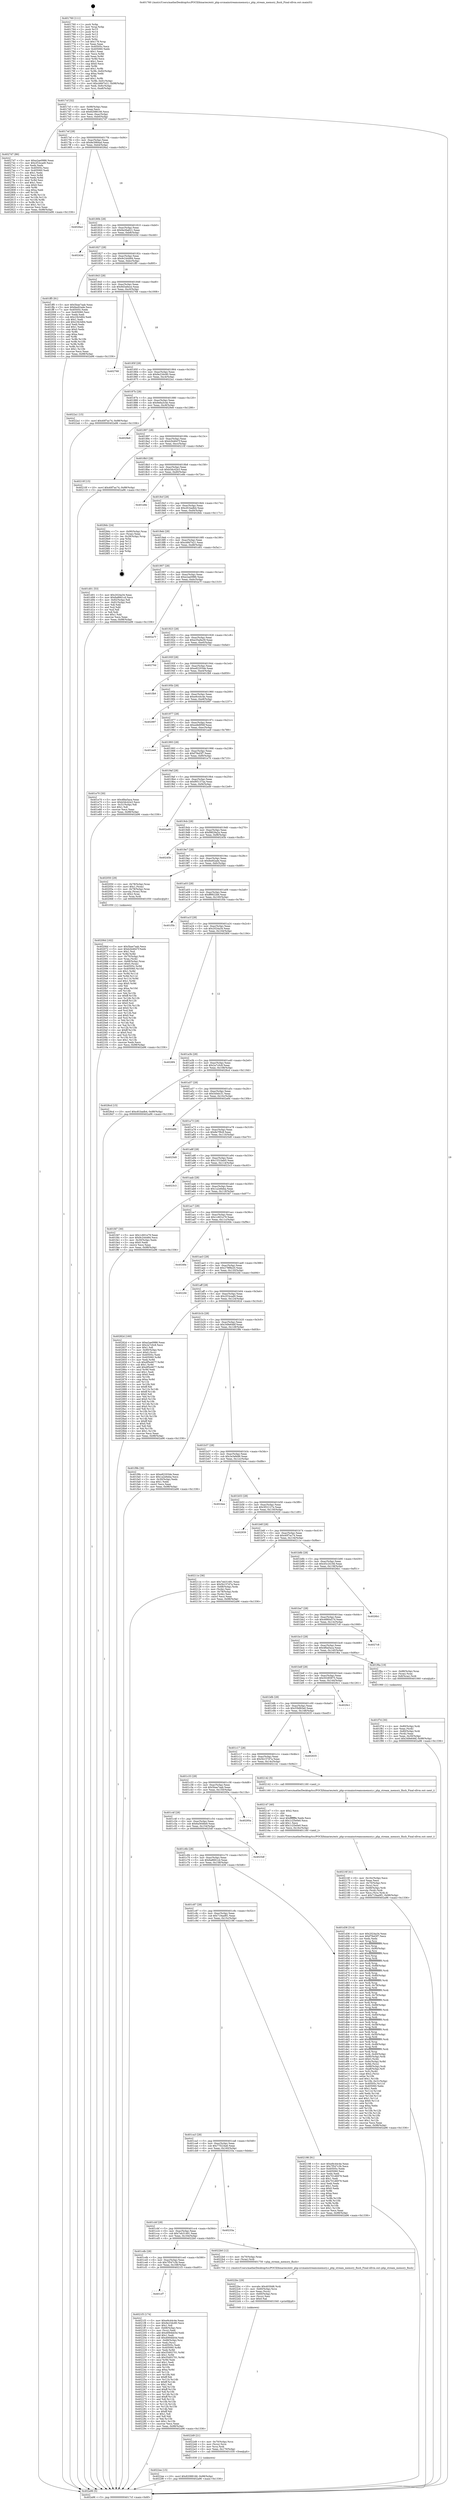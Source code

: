 digraph "0x401760" {
  label = "0x401760 (/mnt/c/Users/mathe/Desktop/tcc/POCII/binaries/extr_php-srcmainstreamsmemory.c_php_stream_memory_flush_Final-ollvm.out::main(0))"
  labelloc = "t"
  node[shape=record]

  Entry [label="",width=0.3,height=0.3,shape=circle,fillcolor=black,style=filled]
  "0x4017cf" [label="{
     0x4017cf [32]\l
     | [instrs]\l
     &nbsp;&nbsp;0x4017cf \<+6\>: mov -0x98(%rbp),%eax\l
     &nbsp;&nbsp;0x4017d5 \<+2\>: mov %eax,%ecx\l
     &nbsp;&nbsp;0x4017d7 \<+6\>: sub $0x82088166,%ecx\l
     &nbsp;&nbsp;0x4017dd \<+6\>: mov %eax,-0xac(%rbp)\l
     &nbsp;&nbsp;0x4017e3 \<+6\>: mov %ecx,-0xb0(%rbp)\l
     &nbsp;&nbsp;0x4017e9 \<+6\>: je 00000000004027d7 \<main+0x1077\>\l
  }"]
  "0x4027d7" [label="{
     0x4027d7 [86]\l
     | [instrs]\l
     &nbsp;&nbsp;0x4027d7 \<+5\>: mov $0xe2ae0986,%eax\l
     &nbsp;&nbsp;0x4027dc \<+5\>: mov $0x2f1bcad0,%ecx\l
     &nbsp;&nbsp;0x4027e1 \<+2\>: xor %edx,%edx\l
     &nbsp;&nbsp;0x4027e3 \<+7\>: mov 0x40505c,%esi\l
     &nbsp;&nbsp;0x4027ea \<+7\>: mov 0x405060,%edi\l
     &nbsp;&nbsp;0x4027f1 \<+3\>: sub $0x1,%edx\l
     &nbsp;&nbsp;0x4027f4 \<+3\>: mov %esi,%r8d\l
     &nbsp;&nbsp;0x4027f7 \<+3\>: add %edx,%r8d\l
     &nbsp;&nbsp;0x4027fa \<+4\>: imul %r8d,%esi\l
     &nbsp;&nbsp;0x4027fe \<+3\>: and $0x1,%esi\l
     &nbsp;&nbsp;0x402801 \<+3\>: cmp $0x0,%esi\l
     &nbsp;&nbsp;0x402804 \<+4\>: sete %r9b\l
     &nbsp;&nbsp;0x402808 \<+3\>: cmp $0xa,%edi\l
     &nbsp;&nbsp;0x40280b \<+4\>: setl %r10b\l
     &nbsp;&nbsp;0x40280f \<+3\>: mov %r9b,%r11b\l
     &nbsp;&nbsp;0x402812 \<+3\>: and %r10b,%r11b\l
     &nbsp;&nbsp;0x402815 \<+3\>: xor %r10b,%r9b\l
     &nbsp;&nbsp;0x402818 \<+3\>: or %r9b,%r11b\l
     &nbsp;&nbsp;0x40281b \<+4\>: test $0x1,%r11b\l
     &nbsp;&nbsp;0x40281f \<+3\>: cmovne %ecx,%eax\l
     &nbsp;&nbsp;0x402822 \<+6\>: mov %eax,-0x98(%rbp)\l
     &nbsp;&nbsp;0x402828 \<+5\>: jmp 0000000000402a96 \<main+0x1336\>\l
  }"]
  "0x4017ef" [label="{
     0x4017ef [28]\l
     | [instrs]\l
     &nbsp;&nbsp;0x4017ef \<+5\>: jmp 00000000004017f4 \<main+0x94\>\l
     &nbsp;&nbsp;0x4017f4 \<+6\>: mov -0xac(%rbp),%eax\l
     &nbsp;&nbsp;0x4017fa \<+5\>: sub $0x8e3984ad,%eax\l
     &nbsp;&nbsp;0x4017ff \<+6\>: mov %eax,-0xb4(%rbp)\l
     &nbsp;&nbsp;0x401805 \<+6\>: je 00000000004026a2 \<main+0xf42\>\l
  }"]
  Exit [label="",width=0.3,height=0.3,shape=circle,fillcolor=black,style=filled,peripheries=2]
  "0x4026a2" [label="{
     0x4026a2\l
  }", style=dashed]
  "0x40180b" [label="{
     0x40180b [28]\l
     | [instrs]\l
     &nbsp;&nbsp;0x40180b \<+5\>: jmp 0000000000401810 \<main+0xb0\>\l
     &nbsp;&nbsp;0x401810 \<+6\>: mov -0xac(%rbp),%eax\l
     &nbsp;&nbsp;0x401816 \<+5\>: sub $0x9a26a621,%eax\l
     &nbsp;&nbsp;0x40181b \<+6\>: mov %eax,-0xb8(%rbp)\l
     &nbsp;&nbsp;0x401821 \<+6\>: je 000000000040243d \<main+0xcdd\>\l
  }"]
  "0x4022ee" [label="{
     0x4022ee [15]\l
     | [instrs]\l
     &nbsp;&nbsp;0x4022ee \<+10\>: movl $0x82088166,-0x98(%rbp)\l
     &nbsp;&nbsp;0x4022f8 \<+5\>: jmp 0000000000402a96 \<main+0x1336\>\l
  }"]
  "0x40243d" [label="{
     0x40243d\l
  }", style=dashed]
  "0x401827" [label="{
     0x401827 [28]\l
     | [instrs]\l
     &nbsp;&nbsp;0x401827 \<+5\>: jmp 000000000040182c \<main+0xcc\>\l
     &nbsp;&nbsp;0x40182c \<+6\>: mov -0xac(%rbp),%eax\l
     &nbsp;&nbsp;0x401832 \<+5\>: sub $0x9c244484,%eax\l
     &nbsp;&nbsp;0x401837 \<+6\>: mov %eax,-0xbc(%rbp)\l
     &nbsp;&nbsp;0x40183d \<+6\>: je 0000000000401ff5 \<main+0x895\>\l
  }"]
  "0x4022d9" [label="{
     0x4022d9 [21]\l
     | [instrs]\l
     &nbsp;&nbsp;0x4022d9 \<+4\>: mov -0x70(%rbp),%rcx\l
     &nbsp;&nbsp;0x4022dd \<+3\>: mov (%rcx),%rcx\l
     &nbsp;&nbsp;0x4022e0 \<+3\>: mov %rcx,%rdi\l
     &nbsp;&nbsp;0x4022e3 \<+6\>: mov %eax,-0x170(%rbp)\l
     &nbsp;&nbsp;0x4022e9 \<+5\>: call 0000000000401030 \<free@plt\>\l
     | [calls]\l
     &nbsp;&nbsp;0x401030 \{1\} (unknown)\l
  }"]
  "0x401ff5" [label="{
     0x401ff5 [91]\l
     | [instrs]\l
     &nbsp;&nbsp;0x401ff5 \<+5\>: mov $0x5bae7aab,%eax\l
     &nbsp;&nbsp;0x401ffa \<+5\>: mov $0xfee92ade,%ecx\l
     &nbsp;&nbsp;0x401fff \<+7\>: mov 0x40505c,%edx\l
     &nbsp;&nbsp;0x402006 \<+7\>: mov 0x405060,%esi\l
     &nbsp;&nbsp;0x40200d \<+2\>: mov %edx,%edi\l
     &nbsp;&nbsp;0x40200f \<+6\>: sub $0x23b3d64,%edi\l
     &nbsp;&nbsp;0x402015 \<+3\>: sub $0x1,%edi\l
     &nbsp;&nbsp;0x402018 \<+6\>: add $0x23b3d64,%edi\l
     &nbsp;&nbsp;0x40201e \<+3\>: imul %edi,%edx\l
     &nbsp;&nbsp;0x402021 \<+3\>: and $0x1,%edx\l
     &nbsp;&nbsp;0x402024 \<+3\>: cmp $0x0,%edx\l
     &nbsp;&nbsp;0x402027 \<+4\>: sete %r8b\l
     &nbsp;&nbsp;0x40202b \<+3\>: cmp $0xa,%esi\l
     &nbsp;&nbsp;0x40202e \<+4\>: setl %r9b\l
     &nbsp;&nbsp;0x402032 \<+3\>: mov %r8b,%r10b\l
     &nbsp;&nbsp;0x402035 \<+3\>: and %r9b,%r10b\l
     &nbsp;&nbsp;0x402038 \<+3\>: xor %r9b,%r8b\l
     &nbsp;&nbsp;0x40203b \<+3\>: or %r8b,%r10b\l
     &nbsp;&nbsp;0x40203e \<+4\>: test $0x1,%r10b\l
     &nbsp;&nbsp;0x402042 \<+3\>: cmovne %ecx,%eax\l
     &nbsp;&nbsp;0x402045 \<+6\>: mov %eax,-0x98(%rbp)\l
     &nbsp;&nbsp;0x40204b \<+5\>: jmp 0000000000402a96 \<main+0x1336\>\l
  }"]
  "0x401843" [label="{
     0x401843 [28]\l
     | [instrs]\l
     &nbsp;&nbsp;0x401843 \<+5\>: jmp 0000000000401848 \<main+0xe8\>\l
     &nbsp;&nbsp;0x401848 \<+6\>: mov -0xac(%rbp),%eax\l
     &nbsp;&nbsp;0x40184e \<+5\>: sub $0x9d3a6ece,%eax\l
     &nbsp;&nbsp;0x401853 \<+6\>: mov %eax,-0xc0(%rbp)\l
     &nbsp;&nbsp;0x401859 \<+6\>: je 0000000000402768 \<main+0x1008\>\l
  }"]
  "0x4022bc" [label="{
     0x4022bc [29]\l
     | [instrs]\l
     &nbsp;&nbsp;0x4022bc \<+10\>: movabs $0x4030d6,%rdi\l
     &nbsp;&nbsp;0x4022c6 \<+4\>: mov -0x60(%rbp),%rcx\l
     &nbsp;&nbsp;0x4022ca \<+2\>: mov %eax,(%rcx)\l
     &nbsp;&nbsp;0x4022cc \<+4\>: mov -0x60(%rbp),%rcx\l
     &nbsp;&nbsp;0x4022d0 \<+2\>: mov (%rcx),%esi\l
     &nbsp;&nbsp;0x4022d2 \<+2\>: mov $0x0,%al\l
     &nbsp;&nbsp;0x4022d4 \<+5\>: call 0000000000401040 \<printf@plt\>\l
     | [calls]\l
     &nbsp;&nbsp;0x401040 \{1\} (unknown)\l
  }"]
  "0x402768" [label="{
     0x402768\l
  }", style=dashed]
  "0x40185f" [label="{
     0x40185f [28]\l
     | [instrs]\l
     &nbsp;&nbsp;0x40185f \<+5\>: jmp 0000000000401864 \<main+0x104\>\l
     &nbsp;&nbsp;0x401864 \<+6\>: mov -0xac(%rbp),%eax\l
     &nbsp;&nbsp;0x40186a \<+5\>: sub $0x9e23dc80,%eax\l
     &nbsp;&nbsp;0x40186f \<+6\>: mov %eax,-0xc4(%rbp)\l
     &nbsp;&nbsp;0x401875 \<+6\>: je 00000000004022a1 \<main+0xb41\>\l
  }"]
  "0x401cf7" [label="{
     0x401cf7\l
  }", style=dashed]
  "0x4022a1" [label="{
     0x4022a1 [15]\l
     | [instrs]\l
     &nbsp;&nbsp;0x4022a1 \<+10\>: movl $0x40f7ac74,-0x98(%rbp)\l
     &nbsp;&nbsp;0x4022ab \<+5\>: jmp 0000000000402a96 \<main+0x1336\>\l
  }"]
  "0x40187b" [label="{
     0x40187b [28]\l
     | [instrs]\l
     &nbsp;&nbsp;0x40187b \<+5\>: jmp 0000000000401880 \<main+0x120\>\l
     &nbsp;&nbsp;0x401880 \<+6\>: mov -0xac(%rbp),%eax\l
     &nbsp;&nbsp;0x401886 \<+5\>: sub $0x9e6a3c4e,%eax\l
     &nbsp;&nbsp;0x40188b \<+6\>: mov %eax,-0xc8(%rbp)\l
     &nbsp;&nbsp;0x401891 \<+6\>: je 00000000004029e6 \<main+0x1286\>\l
  }"]
  "0x4021f3" [label="{
     0x4021f3 [174]\l
     | [instrs]\l
     &nbsp;&nbsp;0x4021f3 \<+5\>: mov $0xe9c44c4e,%eax\l
     &nbsp;&nbsp;0x4021f8 \<+5\>: mov $0x9e23dc80,%ecx\l
     &nbsp;&nbsp;0x4021fd \<+2\>: mov $0x1,%dl\l
     &nbsp;&nbsp;0x4021ff \<+4\>: mov -0x68(%rbp),%rsi\l
     &nbsp;&nbsp;0x402203 \<+2\>: mov (%rsi),%edi\l
     &nbsp;&nbsp;0x402205 \<+6\>: add $0xd084bb5d,%edi\l
     &nbsp;&nbsp;0x40220b \<+3\>: add $0x1,%edi\l
     &nbsp;&nbsp;0x40220e \<+6\>: sub $0xd084bb5d,%edi\l
     &nbsp;&nbsp;0x402214 \<+4\>: mov -0x68(%rbp),%rsi\l
     &nbsp;&nbsp;0x402218 \<+2\>: mov %edi,(%rsi)\l
     &nbsp;&nbsp;0x40221a \<+7\>: mov 0x40505c,%edi\l
     &nbsp;&nbsp;0x402221 \<+8\>: mov 0x405060,%r8d\l
     &nbsp;&nbsp;0x402229 \<+3\>: mov %edi,%r9d\l
     &nbsp;&nbsp;0x40222c \<+7\>: add $0x55d02701,%r9d\l
     &nbsp;&nbsp;0x402233 \<+4\>: sub $0x1,%r9d\l
     &nbsp;&nbsp;0x402237 \<+7\>: sub $0x55d02701,%r9d\l
     &nbsp;&nbsp;0x40223e \<+4\>: imul %r9d,%edi\l
     &nbsp;&nbsp;0x402242 \<+3\>: and $0x1,%edi\l
     &nbsp;&nbsp;0x402245 \<+3\>: cmp $0x0,%edi\l
     &nbsp;&nbsp;0x402248 \<+4\>: sete %r10b\l
     &nbsp;&nbsp;0x40224c \<+4\>: cmp $0xa,%r8d\l
     &nbsp;&nbsp;0x402250 \<+4\>: setl %r11b\l
     &nbsp;&nbsp;0x402254 \<+3\>: mov %r10b,%bl\l
     &nbsp;&nbsp;0x402257 \<+3\>: xor $0xff,%bl\l
     &nbsp;&nbsp;0x40225a \<+3\>: mov %r11b,%r14b\l
     &nbsp;&nbsp;0x40225d \<+4\>: xor $0xff,%r14b\l
     &nbsp;&nbsp;0x402261 \<+3\>: xor $0x1,%dl\l
     &nbsp;&nbsp;0x402264 \<+3\>: mov %bl,%r15b\l
     &nbsp;&nbsp;0x402267 \<+4\>: and $0xff,%r15b\l
     &nbsp;&nbsp;0x40226b \<+3\>: and %dl,%r10b\l
     &nbsp;&nbsp;0x40226e \<+3\>: mov %r14b,%r12b\l
     &nbsp;&nbsp;0x402271 \<+4\>: and $0xff,%r12b\l
     &nbsp;&nbsp;0x402275 \<+3\>: and %dl,%r11b\l
     &nbsp;&nbsp;0x402278 \<+3\>: or %r10b,%r15b\l
     &nbsp;&nbsp;0x40227b \<+3\>: or %r11b,%r12b\l
     &nbsp;&nbsp;0x40227e \<+3\>: xor %r12b,%r15b\l
     &nbsp;&nbsp;0x402281 \<+3\>: or %r14b,%bl\l
     &nbsp;&nbsp;0x402284 \<+3\>: xor $0xff,%bl\l
     &nbsp;&nbsp;0x402287 \<+3\>: or $0x1,%dl\l
     &nbsp;&nbsp;0x40228a \<+2\>: and %dl,%bl\l
     &nbsp;&nbsp;0x40228c \<+3\>: or %bl,%r15b\l
     &nbsp;&nbsp;0x40228f \<+4\>: test $0x1,%r15b\l
     &nbsp;&nbsp;0x402293 \<+3\>: cmovne %ecx,%eax\l
     &nbsp;&nbsp;0x402296 \<+6\>: mov %eax,-0x98(%rbp)\l
     &nbsp;&nbsp;0x40229c \<+5\>: jmp 0000000000402a96 \<main+0x1336\>\l
  }"]
  "0x4029e6" [label="{
     0x4029e6\l
  }", style=dashed]
  "0x401897" [label="{
     0x401897 [28]\l
     | [instrs]\l
     &nbsp;&nbsp;0x401897 \<+5\>: jmp 000000000040189c \<main+0x13c\>\l
     &nbsp;&nbsp;0x40189c \<+6\>: mov -0xac(%rbp),%eax\l
     &nbsp;&nbsp;0x4018a2 \<+5\>: sub $0xb2b4647f,%eax\l
     &nbsp;&nbsp;0x4018a7 \<+6\>: mov %eax,-0xcc(%rbp)\l
     &nbsp;&nbsp;0x4018ad \<+6\>: je 000000000040210f \<main+0x9af\>\l
  }"]
  "0x401cdb" [label="{
     0x401cdb [28]\l
     | [instrs]\l
     &nbsp;&nbsp;0x401cdb \<+5\>: jmp 0000000000401ce0 \<main+0x580\>\l
     &nbsp;&nbsp;0x401ce0 \<+6\>: mov -0xac(%rbp),%eax\l
     &nbsp;&nbsp;0x401ce6 \<+5\>: sub $0x7f547c3b,%eax\l
     &nbsp;&nbsp;0x401ceb \<+6\>: mov %eax,-0x168(%rbp)\l
     &nbsp;&nbsp;0x401cf1 \<+6\>: je 00000000004021f3 \<main+0xa93\>\l
  }"]
  "0x40210f" [label="{
     0x40210f [15]\l
     | [instrs]\l
     &nbsp;&nbsp;0x40210f \<+10\>: movl $0x40f7ac74,-0x98(%rbp)\l
     &nbsp;&nbsp;0x402119 \<+5\>: jmp 0000000000402a96 \<main+0x1336\>\l
  }"]
  "0x4018b3" [label="{
     0x4018b3 [28]\l
     | [instrs]\l
     &nbsp;&nbsp;0x4018b3 \<+5\>: jmp 00000000004018b8 \<main+0x158\>\l
     &nbsp;&nbsp;0x4018b8 \<+6\>: mov -0xac(%rbp),%eax\l
     &nbsp;&nbsp;0x4018be \<+5\>: sub $0xb3dc42e3,%eax\l
     &nbsp;&nbsp;0x4018c3 \<+6\>: mov %eax,-0xd0(%rbp)\l
     &nbsp;&nbsp;0x4018c9 \<+6\>: je 0000000000401e8e \<main+0x72e\>\l
  }"]
  "0x4022b0" [label="{
     0x4022b0 [12]\l
     | [instrs]\l
     &nbsp;&nbsp;0x4022b0 \<+4\>: mov -0x70(%rbp),%rax\l
     &nbsp;&nbsp;0x4022b4 \<+3\>: mov (%rax),%rdi\l
     &nbsp;&nbsp;0x4022b7 \<+5\>: call 0000000000401750 \<php_stream_memory_flush\>\l
     | [calls]\l
     &nbsp;&nbsp;0x401750 \{1\} (/mnt/c/Users/mathe/Desktop/tcc/POCII/binaries/extr_php-srcmainstreamsmemory.c_php_stream_memory_flush_Final-ollvm.out::php_stream_memory_flush)\l
  }"]
  "0x401e8e" [label="{
     0x401e8e\l
  }", style=dashed]
  "0x4018cf" [label="{
     0x4018cf [28]\l
     | [instrs]\l
     &nbsp;&nbsp;0x4018cf \<+5\>: jmp 00000000004018d4 \<main+0x174\>\l
     &nbsp;&nbsp;0x4018d4 \<+6\>: mov -0xac(%rbp),%eax\l
     &nbsp;&nbsp;0x4018da \<+5\>: sub $0xc81badb4,%eax\l
     &nbsp;&nbsp;0x4018df \<+6\>: mov %eax,-0xd4(%rbp)\l
     &nbsp;&nbsp;0x4018e5 \<+6\>: je 00000000004028dc \<main+0x117c\>\l
  }"]
  "0x401cbf" [label="{
     0x401cbf [28]\l
     | [instrs]\l
     &nbsp;&nbsp;0x401cbf \<+5\>: jmp 0000000000401cc4 \<main+0x564\>\l
     &nbsp;&nbsp;0x401cc4 \<+6\>: mov -0xac(%rbp),%eax\l
     &nbsp;&nbsp;0x401cca \<+5\>: sub $0x7eb31491,%eax\l
     &nbsp;&nbsp;0x401ccf \<+6\>: mov %eax,-0x164(%rbp)\l
     &nbsp;&nbsp;0x401cd5 \<+6\>: je 00000000004022b0 \<main+0xb50\>\l
  }"]
  "0x4028dc" [label="{
     0x4028dc [24]\l
     | [instrs]\l
     &nbsp;&nbsp;0x4028dc \<+7\>: mov -0x90(%rbp),%rax\l
     &nbsp;&nbsp;0x4028e3 \<+2\>: mov (%rax),%eax\l
     &nbsp;&nbsp;0x4028e5 \<+4\>: lea -0x28(%rbp),%rsp\l
     &nbsp;&nbsp;0x4028e9 \<+1\>: pop %rbx\l
     &nbsp;&nbsp;0x4028ea \<+2\>: pop %r12\l
     &nbsp;&nbsp;0x4028ec \<+2\>: pop %r13\l
     &nbsp;&nbsp;0x4028ee \<+2\>: pop %r14\l
     &nbsp;&nbsp;0x4028f0 \<+2\>: pop %r15\l
     &nbsp;&nbsp;0x4028f2 \<+1\>: pop %rbp\l
     &nbsp;&nbsp;0x4028f3 \<+1\>: ret\l
  }"]
  "0x4018eb" [label="{
     0x4018eb [28]\l
     | [instrs]\l
     &nbsp;&nbsp;0x4018eb \<+5\>: jmp 00000000004018f0 \<main+0x190\>\l
     &nbsp;&nbsp;0x4018f0 \<+6\>: mov -0xac(%rbp),%eax\l
     &nbsp;&nbsp;0x4018f6 \<+5\>: sub $0xcb8d7e21,%eax\l
     &nbsp;&nbsp;0x4018fb \<+6\>: mov %eax,-0xd8(%rbp)\l
     &nbsp;&nbsp;0x401901 \<+6\>: je 0000000000401d01 \<main+0x5a1\>\l
  }"]
  "0x40233a" [label="{
     0x40233a\l
  }", style=dashed]
  "0x401d01" [label="{
     0x401d01 [53]\l
     | [instrs]\l
     &nbsp;&nbsp;0x401d01 \<+5\>: mov $0x2024a34,%eax\l
     &nbsp;&nbsp;0x401d06 \<+5\>: mov $0x6a8661cd,%ecx\l
     &nbsp;&nbsp;0x401d0b \<+6\>: mov -0x92(%rbp),%dl\l
     &nbsp;&nbsp;0x401d11 \<+7\>: mov -0x91(%rbp),%sil\l
     &nbsp;&nbsp;0x401d18 \<+3\>: mov %dl,%dil\l
     &nbsp;&nbsp;0x401d1b \<+3\>: and %sil,%dil\l
     &nbsp;&nbsp;0x401d1e \<+3\>: xor %sil,%dl\l
     &nbsp;&nbsp;0x401d21 \<+3\>: or %dl,%dil\l
     &nbsp;&nbsp;0x401d24 \<+4\>: test $0x1,%dil\l
     &nbsp;&nbsp;0x401d28 \<+3\>: cmovne %ecx,%eax\l
     &nbsp;&nbsp;0x401d2b \<+6\>: mov %eax,-0x98(%rbp)\l
     &nbsp;&nbsp;0x401d31 \<+5\>: jmp 0000000000402a96 \<main+0x1336\>\l
  }"]
  "0x401907" [label="{
     0x401907 [28]\l
     | [instrs]\l
     &nbsp;&nbsp;0x401907 \<+5\>: jmp 000000000040190c \<main+0x1ac\>\l
     &nbsp;&nbsp;0x40190c \<+6\>: mov -0xac(%rbp),%eax\l
     &nbsp;&nbsp;0x401912 \<+5\>: sub $0xe2ae0986,%eax\l
     &nbsp;&nbsp;0x401917 \<+6\>: mov %eax,-0xdc(%rbp)\l
     &nbsp;&nbsp;0x40191d \<+6\>: je 0000000000402a7f \<main+0x131f\>\l
  }"]
  "0x402a96" [label="{
     0x402a96 [5]\l
     | [instrs]\l
     &nbsp;&nbsp;0x402a96 \<+5\>: jmp 00000000004017cf \<main+0x6f\>\l
  }"]
  "0x401760" [label="{
     0x401760 [111]\l
     | [instrs]\l
     &nbsp;&nbsp;0x401760 \<+1\>: push %rbp\l
     &nbsp;&nbsp;0x401761 \<+3\>: mov %rsp,%rbp\l
     &nbsp;&nbsp;0x401764 \<+2\>: push %r15\l
     &nbsp;&nbsp;0x401766 \<+2\>: push %r14\l
     &nbsp;&nbsp;0x401768 \<+2\>: push %r13\l
     &nbsp;&nbsp;0x40176a \<+2\>: push %r12\l
     &nbsp;&nbsp;0x40176c \<+1\>: push %rbx\l
     &nbsp;&nbsp;0x40176d \<+7\>: sub $0x178,%rsp\l
     &nbsp;&nbsp;0x401774 \<+2\>: xor %eax,%eax\l
     &nbsp;&nbsp;0x401776 \<+7\>: mov 0x40505c,%ecx\l
     &nbsp;&nbsp;0x40177d \<+7\>: mov 0x405060,%edx\l
     &nbsp;&nbsp;0x401784 \<+3\>: sub $0x1,%eax\l
     &nbsp;&nbsp;0x401787 \<+3\>: mov %ecx,%r8d\l
     &nbsp;&nbsp;0x40178a \<+3\>: add %eax,%r8d\l
     &nbsp;&nbsp;0x40178d \<+4\>: imul %r8d,%ecx\l
     &nbsp;&nbsp;0x401791 \<+3\>: and $0x1,%ecx\l
     &nbsp;&nbsp;0x401794 \<+3\>: cmp $0x0,%ecx\l
     &nbsp;&nbsp;0x401797 \<+4\>: sete %r9b\l
     &nbsp;&nbsp;0x40179b \<+4\>: and $0x1,%r9b\l
     &nbsp;&nbsp;0x40179f \<+7\>: mov %r9b,-0x92(%rbp)\l
     &nbsp;&nbsp;0x4017a6 \<+3\>: cmp $0xa,%edx\l
     &nbsp;&nbsp;0x4017a9 \<+4\>: setl %r9b\l
     &nbsp;&nbsp;0x4017ad \<+4\>: and $0x1,%r9b\l
     &nbsp;&nbsp;0x4017b1 \<+7\>: mov %r9b,-0x91(%rbp)\l
     &nbsp;&nbsp;0x4017b8 \<+10\>: movl $0xcb8d7e21,-0x98(%rbp)\l
     &nbsp;&nbsp;0x4017c2 \<+6\>: mov %edi,-0x9c(%rbp)\l
     &nbsp;&nbsp;0x4017c8 \<+7\>: mov %rsi,-0xa8(%rbp)\l
  }"]
  "0x401ca3" [label="{
     0x401ca3 [28]\l
     | [instrs]\l
     &nbsp;&nbsp;0x401ca3 \<+5\>: jmp 0000000000401ca8 \<main+0x548\>\l
     &nbsp;&nbsp;0x401ca8 \<+6\>: mov -0xac(%rbp),%eax\l
     &nbsp;&nbsp;0x401cae \<+5\>: sub $0x77f224a6,%eax\l
     &nbsp;&nbsp;0x401cb3 \<+6\>: mov %eax,-0x160(%rbp)\l
     &nbsp;&nbsp;0x401cb9 \<+6\>: je 000000000040233a \<main+0xbda\>\l
  }"]
  "0x402a7f" [label="{
     0x402a7f\l
  }", style=dashed]
  "0x401923" [label="{
     0x401923 [28]\l
     | [instrs]\l
     &nbsp;&nbsp;0x401923 \<+5\>: jmp 0000000000401928 \<main+0x1c8\>\l
     &nbsp;&nbsp;0x401928 \<+6\>: mov -0xac(%rbp),%eax\l
     &nbsp;&nbsp;0x40192e \<+5\>: sub $0xe35a9a39,%eax\l
     &nbsp;&nbsp;0x401933 \<+6\>: mov %eax,-0xe0(%rbp)\l
     &nbsp;&nbsp;0x401939 \<+6\>: je 000000000040270d \<main+0xfad\>\l
  }"]
  "0x402198" [label="{
     0x402198 [91]\l
     | [instrs]\l
     &nbsp;&nbsp;0x402198 \<+5\>: mov $0xe9c44c4e,%eax\l
     &nbsp;&nbsp;0x40219d \<+5\>: mov $0x7f547c3b,%ecx\l
     &nbsp;&nbsp;0x4021a2 \<+7\>: mov 0x40505c,%edx\l
     &nbsp;&nbsp;0x4021a9 \<+7\>: mov 0x405060,%esi\l
     &nbsp;&nbsp;0x4021b0 \<+2\>: mov %edx,%edi\l
     &nbsp;&nbsp;0x4021b2 \<+6\>: add $0x701d6979,%edi\l
     &nbsp;&nbsp;0x4021b8 \<+3\>: sub $0x1,%edi\l
     &nbsp;&nbsp;0x4021bb \<+6\>: sub $0x701d6979,%edi\l
     &nbsp;&nbsp;0x4021c1 \<+3\>: imul %edi,%edx\l
     &nbsp;&nbsp;0x4021c4 \<+3\>: and $0x1,%edx\l
     &nbsp;&nbsp;0x4021c7 \<+3\>: cmp $0x0,%edx\l
     &nbsp;&nbsp;0x4021ca \<+4\>: sete %r8b\l
     &nbsp;&nbsp;0x4021ce \<+3\>: cmp $0xa,%esi\l
     &nbsp;&nbsp;0x4021d1 \<+4\>: setl %r9b\l
     &nbsp;&nbsp;0x4021d5 \<+3\>: mov %r8b,%r10b\l
     &nbsp;&nbsp;0x4021d8 \<+3\>: and %r9b,%r10b\l
     &nbsp;&nbsp;0x4021db \<+3\>: xor %r9b,%r8b\l
     &nbsp;&nbsp;0x4021de \<+3\>: or %r8b,%r10b\l
     &nbsp;&nbsp;0x4021e1 \<+4\>: test $0x1,%r10b\l
     &nbsp;&nbsp;0x4021e5 \<+3\>: cmovne %ecx,%eax\l
     &nbsp;&nbsp;0x4021e8 \<+6\>: mov %eax,-0x98(%rbp)\l
     &nbsp;&nbsp;0x4021ee \<+5\>: jmp 0000000000402a96 \<main+0x1336\>\l
  }"]
  "0x40270d" [label="{
     0x40270d\l
  }", style=dashed]
  "0x40193f" [label="{
     0x40193f [28]\l
     | [instrs]\l
     &nbsp;&nbsp;0x40193f \<+5\>: jmp 0000000000401944 \<main+0x1e4\>\l
     &nbsp;&nbsp;0x401944 \<+6\>: mov -0xac(%rbp),%eax\l
     &nbsp;&nbsp;0x40194a \<+5\>: sub $0xe82203de,%eax\l
     &nbsp;&nbsp;0x40194f \<+6\>: mov %eax,-0xe4(%rbp)\l
     &nbsp;&nbsp;0x401955 \<+6\>: je 0000000000401fb9 \<main+0x859\>\l
  }"]
  "0x40216f" [label="{
     0x40216f [41]\l
     | [instrs]\l
     &nbsp;&nbsp;0x40216f \<+6\>: mov -0x16c(%rbp),%ecx\l
     &nbsp;&nbsp;0x402175 \<+3\>: imul %eax,%ecx\l
     &nbsp;&nbsp;0x402178 \<+4\>: mov -0x70(%rbp),%rsi\l
     &nbsp;&nbsp;0x40217c \<+3\>: mov (%rsi),%rsi\l
     &nbsp;&nbsp;0x40217f \<+4\>: mov -0x68(%rbp),%rdi\l
     &nbsp;&nbsp;0x402183 \<+3\>: movslq (%rdi),%rdi\l
     &nbsp;&nbsp;0x402186 \<+3\>: mov %ecx,(%rsi,%rdi,4)\l
     &nbsp;&nbsp;0x402189 \<+10\>: movl $0x719aa9f1,-0x98(%rbp)\l
     &nbsp;&nbsp;0x402193 \<+5\>: jmp 0000000000402a96 \<main+0x1336\>\l
  }"]
  "0x401fb9" [label="{
     0x401fb9\l
  }", style=dashed]
  "0x40195b" [label="{
     0x40195b [28]\l
     | [instrs]\l
     &nbsp;&nbsp;0x40195b \<+5\>: jmp 0000000000401960 \<main+0x200\>\l
     &nbsp;&nbsp;0x401960 \<+6\>: mov -0xac(%rbp),%eax\l
     &nbsp;&nbsp;0x401966 \<+5\>: sub $0xe9c44c4e,%eax\l
     &nbsp;&nbsp;0x40196b \<+6\>: mov %eax,-0xe8(%rbp)\l
     &nbsp;&nbsp;0x401971 \<+6\>: je 0000000000402997 \<main+0x1237\>\l
  }"]
  "0x402147" [label="{
     0x402147 [40]\l
     | [instrs]\l
     &nbsp;&nbsp;0x402147 \<+5\>: mov $0x2,%ecx\l
     &nbsp;&nbsp;0x40214c \<+1\>: cltd\l
     &nbsp;&nbsp;0x40214d \<+2\>: idiv %ecx\l
     &nbsp;&nbsp;0x40214f \<+6\>: imul $0xfffffffe,%edx,%ecx\l
     &nbsp;&nbsp;0x402155 \<+6\>: sub $0x1c25e0e0,%ecx\l
     &nbsp;&nbsp;0x40215b \<+3\>: add $0x1,%ecx\l
     &nbsp;&nbsp;0x40215e \<+6\>: add $0x1c25e0e0,%ecx\l
     &nbsp;&nbsp;0x402164 \<+6\>: mov %ecx,-0x16c(%rbp)\l
     &nbsp;&nbsp;0x40216a \<+5\>: call 0000000000401160 \<next_i\>\l
     | [calls]\l
     &nbsp;&nbsp;0x401160 \{1\} (/mnt/c/Users/mathe/Desktop/tcc/POCII/binaries/extr_php-srcmainstreamsmemory.c_php_stream_memory_flush_Final-ollvm.out::next_i)\l
  }"]
  "0x402997" [label="{
     0x402997\l
  }", style=dashed]
  "0x401977" [label="{
     0x401977 [28]\l
     | [instrs]\l
     &nbsp;&nbsp;0x401977 \<+5\>: jmp 000000000040197c \<main+0x21c\>\l
     &nbsp;&nbsp;0x40197c \<+6\>: mov -0xac(%rbp),%eax\l
     &nbsp;&nbsp;0x401982 \<+5\>: sub $0xedb6f56f,%eax\l
     &nbsp;&nbsp;0x401987 \<+6\>: mov %eax,-0xec(%rbp)\l
     &nbsp;&nbsp;0x40198d \<+6\>: je 0000000000401ee9 \<main+0x789\>\l
  }"]
  "0x40206d" [label="{
     0x40206d [162]\l
     | [instrs]\l
     &nbsp;&nbsp;0x40206d \<+5\>: mov $0x5bae7aab,%ecx\l
     &nbsp;&nbsp;0x402072 \<+5\>: mov $0xb2b4647f,%edx\l
     &nbsp;&nbsp;0x402077 \<+3\>: mov $0x1,%sil\l
     &nbsp;&nbsp;0x40207a \<+3\>: xor %r8d,%r8d\l
     &nbsp;&nbsp;0x40207d \<+4\>: mov -0x70(%rbp),%rdi\l
     &nbsp;&nbsp;0x402081 \<+3\>: mov %rax,(%rdi)\l
     &nbsp;&nbsp;0x402084 \<+4\>: mov -0x68(%rbp),%rax\l
     &nbsp;&nbsp;0x402088 \<+6\>: movl $0x0,(%rax)\l
     &nbsp;&nbsp;0x40208e \<+8\>: mov 0x40505c,%r9d\l
     &nbsp;&nbsp;0x402096 \<+8\>: mov 0x405060,%r10d\l
     &nbsp;&nbsp;0x40209e \<+4\>: sub $0x1,%r8d\l
     &nbsp;&nbsp;0x4020a2 \<+3\>: mov %r9d,%r11d\l
     &nbsp;&nbsp;0x4020a5 \<+3\>: add %r8d,%r11d\l
     &nbsp;&nbsp;0x4020a8 \<+4\>: imul %r11d,%r9d\l
     &nbsp;&nbsp;0x4020ac \<+4\>: and $0x1,%r9d\l
     &nbsp;&nbsp;0x4020b0 \<+4\>: cmp $0x0,%r9d\l
     &nbsp;&nbsp;0x4020b4 \<+3\>: sete %bl\l
     &nbsp;&nbsp;0x4020b7 \<+4\>: cmp $0xa,%r10d\l
     &nbsp;&nbsp;0x4020bb \<+4\>: setl %r14b\l
     &nbsp;&nbsp;0x4020bf \<+3\>: mov %bl,%r15b\l
     &nbsp;&nbsp;0x4020c2 \<+4\>: xor $0xff,%r15b\l
     &nbsp;&nbsp;0x4020c6 \<+3\>: mov %r14b,%r12b\l
     &nbsp;&nbsp;0x4020c9 \<+4\>: xor $0xff,%r12b\l
     &nbsp;&nbsp;0x4020cd \<+4\>: xor $0x0,%sil\l
     &nbsp;&nbsp;0x4020d1 \<+3\>: mov %r15b,%r13b\l
     &nbsp;&nbsp;0x4020d4 \<+4\>: and $0x0,%r13b\l
     &nbsp;&nbsp;0x4020d8 \<+3\>: and %sil,%bl\l
     &nbsp;&nbsp;0x4020db \<+3\>: mov %r12b,%al\l
     &nbsp;&nbsp;0x4020de \<+2\>: and $0x0,%al\l
     &nbsp;&nbsp;0x4020e0 \<+3\>: and %sil,%r14b\l
     &nbsp;&nbsp;0x4020e3 \<+3\>: or %bl,%r13b\l
     &nbsp;&nbsp;0x4020e6 \<+3\>: or %r14b,%al\l
     &nbsp;&nbsp;0x4020e9 \<+3\>: xor %al,%r13b\l
     &nbsp;&nbsp;0x4020ec \<+3\>: or %r12b,%r15b\l
     &nbsp;&nbsp;0x4020ef \<+4\>: xor $0xff,%r15b\l
     &nbsp;&nbsp;0x4020f3 \<+4\>: or $0x0,%sil\l
     &nbsp;&nbsp;0x4020f7 \<+3\>: and %sil,%r15b\l
     &nbsp;&nbsp;0x4020fa \<+3\>: or %r15b,%r13b\l
     &nbsp;&nbsp;0x4020fd \<+4\>: test $0x1,%r13b\l
     &nbsp;&nbsp;0x402101 \<+3\>: cmovne %edx,%ecx\l
     &nbsp;&nbsp;0x402104 \<+6\>: mov %ecx,-0x98(%rbp)\l
     &nbsp;&nbsp;0x40210a \<+5\>: jmp 0000000000402a96 \<main+0x1336\>\l
  }"]
  "0x401ee9" [label="{
     0x401ee9\l
  }", style=dashed]
  "0x401993" [label="{
     0x401993 [28]\l
     | [instrs]\l
     &nbsp;&nbsp;0x401993 \<+5\>: jmp 0000000000401998 \<main+0x238\>\l
     &nbsp;&nbsp;0x401998 \<+6\>: mov -0xac(%rbp),%eax\l
     &nbsp;&nbsp;0x40199e \<+5\>: sub $0xf7fed3f7,%eax\l
     &nbsp;&nbsp;0x4019a3 \<+6\>: mov %eax,-0xf0(%rbp)\l
     &nbsp;&nbsp;0x4019a9 \<+6\>: je 0000000000401e70 \<main+0x710\>\l
  }"]
  "0x401f7d" [label="{
     0x401f7d [30]\l
     | [instrs]\l
     &nbsp;&nbsp;0x401f7d \<+4\>: mov -0x80(%rbp),%rdi\l
     &nbsp;&nbsp;0x401f81 \<+2\>: mov %eax,(%rdi)\l
     &nbsp;&nbsp;0x401f83 \<+4\>: mov -0x80(%rbp),%rdi\l
     &nbsp;&nbsp;0x401f87 \<+2\>: mov (%rdi),%eax\l
     &nbsp;&nbsp;0x401f89 \<+3\>: mov %eax,-0x30(%rbp)\l
     &nbsp;&nbsp;0x401f8c \<+10\>: movl $0x349e646f,-0x98(%rbp)\l
     &nbsp;&nbsp;0x401f96 \<+5\>: jmp 0000000000402a96 \<main+0x1336\>\l
  }"]
  "0x401e70" [label="{
     0x401e70 [30]\l
     | [instrs]\l
     &nbsp;&nbsp;0x401e70 \<+5\>: mov $0x4fba5aca,%eax\l
     &nbsp;&nbsp;0x401e75 \<+5\>: mov $0xb3dc42e3,%ecx\l
     &nbsp;&nbsp;0x401e7a \<+3\>: mov -0x31(%rbp),%dl\l
     &nbsp;&nbsp;0x401e7d \<+3\>: test $0x1,%dl\l
     &nbsp;&nbsp;0x401e80 \<+3\>: cmovne %ecx,%eax\l
     &nbsp;&nbsp;0x401e83 \<+6\>: mov %eax,-0x98(%rbp)\l
     &nbsp;&nbsp;0x401e89 \<+5\>: jmp 0000000000402a96 \<main+0x1336\>\l
  }"]
  "0x4019af" [label="{
     0x4019af [28]\l
     | [instrs]\l
     &nbsp;&nbsp;0x4019af \<+5\>: jmp 00000000004019b4 \<main+0x254\>\l
     &nbsp;&nbsp;0x4019b4 \<+6\>: mov -0xac(%rbp),%eax\l
     &nbsp;&nbsp;0x4019ba \<+5\>: sub $0xf95137aa,%eax\l
     &nbsp;&nbsp;0x4019bf \<+6\>: mov %eax,-0xf4(%rbp)\l
     &nbsp;&nbsp;0x4019c5 \<+6\>: je 0000000000402a49 \<main+0x12e9\>\l
  }"]
  "0x401c87" [label="{
     0x401c87 [28]\l
     | [instrs]\l
     &nbsp;&nbsp;0x401c87 \<+5\>: jmp 0000000000401c8c \<main+0x52c\>\l
     &nbsp;&nbsp;0x401c8c \<+6\>: mov -0xac(%rbp),%eax\l
     &nbsp;&nbsp;0x401c92 \<+5\>: sub $0x719aa9f1,%eax\l
     &nbsp;&nbsp;0x401c97 \<+6\>: mov %eax,-0x15c(%rbp)\l
     &nbsp;&nbsp;0x401c9d \<+6\>: je 0000000000402198 \<main+0xa38\>\l
  }"]
  "0x402a49" [label="{
     0x402a49\l
  }", style=dashed]
  "0x4019cb" [label="{
     0x4019cb [28]\l
     | [instrs]\l
     &nbsp;&nbsp;0x4019cb \<+5\>: jmp 00000000004019d0 \<main+0x270\>\l
     &nbsp;&nbsp;0x4019d0 \<+6\>: mov -0xac(%rbp),%eax\l
     &nbsp;&nbsp;0x4019d6 \<+5\>: sub $0xf9829a2a,%eax\l
     &nbsp;&nbsp;0x4019db \<+6\>: mov %eax,-0xf8(%rbp)\l
     &nbsp;&nbsp;0x4019e1 \<+6\>: je 000000000040245b \<main+0xcfb\>\l
  }"]
  "0x401d36" [label="{
     0x401d36 [314]\l
     | [instrs]\l
     &nbsp;&nbsp;0x401d36 \<+5\>: mov $0x2024a34,%eax\l
     &nbsp;&nbsp;0x401d3b \<+5\>: mov $0xf7fed3f7,%ecx\l
     &nbsp;&nbsp;0x401d40 \<+2\>: xor %edx,%edx\l
     &nbsp;&nbsp;0x401d42 \<+3\>: mov %rsp,%rsi\l
     &nbsp;&nbsp;0x401d45 \<+4\>: add $0xfffffffffffffff0,%rsi\l
     &nbsp;&nbsp;0x401d49 \<+3\>: mov %rsi,%rsp\l
     &nbsp;&nbsp;0x401d4c \<+7\>: mov %rsi,-0x90(%rbp)\l
     &nbsp;&nbsp;0x401d53 \<+3\>: mov %rsp,%rsi\l
     &nbsp;&nbsp;0x401d56 \<+4\>: add $0xfffffffffffffff0,%rsi\l
     &nbsp;&nbsp;0x401d5a \<+3\>: mov %rsi,%rsp\l
     &nbsp;&nbsp;0x401d5d \<+3\>: mov %rsp,%rdi\l
     &nbsp;&nbsp;0x401d60 \<+4\>: add $0xfffffffffffffff0,%rdi\l
     &nbsp;&nbsp;0x401d64 \<+3\>: mov %rdi,%rsp\l
     &nbsp;&nbsp;0x401d67 \<+7\>: mov %rdi,-0x88(%rbp)\l
     &nbsp;&nbsp;0x401d6e \<+3\>: mov %rsp,%rdi\l
     &nbsp;&nbsp;0x401d71 \<+4\>: add $0xfffffffffffffff0,%rdi\l
     &nbsp;&nbsp;0x401d75 \<+3\>: mov %rdi,%rsp\l
     &nbsp;&nbsp;0x401d78 \<+4\>: mov %rdi,-0x80(%rbp)\l
     &nbsp;&nbsp;0x401d7c \<+3\>: mov %rsp,%rdi\l
     &nbsp;&nbsp;0x401d7f \<+4\>: add $0xfffffffffffffff0,%rdi\l
     &nbsp;&nbsp;0x401d83 \<+3\>: mov %rdi,%rsp\l
     &nbsp;&nbsp;0x401d86 \<+4\>: mov %rdi,-0x78(%rbp)\l
     &nbsp;&nbsp;0x401d8a \<+3\>: mov %rsp,%rdi\l
     &nbsp;&nbsp;0x401d8d \<+4\>: add $0xfffffffffffffff0,%rdi\l
     &nbsp;&nbsp;0x401d91 \<+3\>: mov %rdi,%rsp\l
     &nbsp;&nbsp;0x401d94 \<+4\>: mov %rdi,-0x70(%rbp)\l
     &nbsp;&nbsp;0x401d98 \<+3\>: mov %rsp,%rdi\l
     &nbsp;&nbsp;0x401d9b \<+4\>: add $0xfffffffffffffff0,%rdi\l
     &nbsp;&nbsp;0x401d9f \<+3\>: mov %rdi,%rsp\l
     &nbsp;&nbsp;0x401da2 \<+4\>: mov %rdi,-0x68(%rbp)\l
     &nbsp;&nbsp;0x401da6 \<+3\>: mov %rsp,%rdi\l
     &nbsp;&nbsp;0x401da9 \<+4\>: add $0xfffffffffffffff0,%rdi\l
     &nbsp;&nbsp;0x401dad \<+3\>: mov %rdi,%rsp\l
     &nbsp;&nbsp;0x401db0 \<+4\>: mov %rdi,-0x60(%rbp)\l
     &nbsp;&nbsp;0x401db4 \<+3\>: mov %rsp,%rdi\l
     &nbsp;&nbsp;0x401db7 \<+4\>: add $0xfffffffffffffff0,%rdi\l
     &nbsp;&nbsp;0x401dbb \<+3\>: mov %rdi,%rsp\l
     &nbsp;&nbsp;0x401dbe \<+4\>: mov %rdi,-0x58(%rbp)\l
     &nbsp;&nbsp;0x401dc2 \<+3\>: mov %rsp,%rdi\l
     &nbsp;&nbsp;0x401dc5 \<+4\>: add $0xfffffffffffffff0,%rdi\l
     &nbsp;&nbsp;0x401dc9 \<+3\>: mov %rdi,%rsp\l
     &nbsp;&nbsp;0x401dcc \<+4\>: mov %rdi,-0x50(%rbp)\l
     &nbsp;&nbsp;0x401dd0 \<+3\>: mov %rsp,%rdi\l
     &nbsp;&nbsp;0x401dd3 \<+4\>: add $0xfffffffffffffff0,%rdi\l
     &nbsp;&nbsp;0x401dd7 \<+3\>: mov %rdi,%rsp\l
     &nbsp;&nbsp;0x401dda \<+4\>: mov %rdi,-0x48(%rbp)\l
     &nbsp;&nbsp;0x401dde \<+3\>: mov %rsp,%rdi\l
     &nbsp;&nbsp;0x401de1 \<+4\>: add $0xfffffffffffffff0,%rdi\l
     &nbsp;&nbsp;0x401de5 \<+3\>: mov %rdi,%rsp\l
     &nbsp;&nbsp;0x401de8 \<+4\>: mov %rdi,-0x40(%rbp)\l
     &nbsp;&nbsp;0x401dec \<+7\>: mov -0x90(%rbp),%rdi\l
     &nbsp;&nbsp;0x401df3 \<+6\>: movl $0x0,(%rdi)\l
     &nbsp;&nbsp;0x401df9 \<+7\>: mov -0x9c(%rbp),%r8d\l
     &nbsp;&nbsp;0x401e00 \<+3\>: mov %r8d,(%rsi)\l
     &nbsp;&nbsp;0x401e03 \<+7\>: mov -0x88(%rbp),%rdi\l
     &nbsp;&nbsp;0x401e0a \<+7\>: mov -0xa8(%rbp),%r9\l
     &nbsp;&nbsp;0x401e11 \<+3\>: mov %r9,(%rdi)\l
     &nbsp;&nbsp;0x401e14 \<+3\>: cmpl $0x2,(%rsi)\l
     &nbsp;&nbsp;0x401e17 \<+4\>: setne %r10b\l
     &nbsp;&nbsp;0x401e1b \<+4\>: and $0x1,%r10b\l
     &nbsp;&nbsp;0x401e1f \<+4\>: mov %r10b,-0x31(%rbp)\l
     &nbsp;&nbsp;0x401e23 \<+8\>: mov 0x40505c,%r11d\l
     &nbsp;&nbsp;0x401e2b \<+7\>: mov 0x405060,%ebx\l
     &nbsp;&nbsp;0x401e32 \<+3\>: sub $0x1,%edx\l
     &nbsp;&nbsp;0x401e35 \<+3\>: mov %r11d,%r14d\l
     &nbsp;&nbsp;0x401e38 \<+3\>: add %edx,%r14d\l
     &nbsp;&nbsp;0x401e3b \<+4\>: imul %r14d,%r11d\l
     &nbsp;&nbsp;0x401e3f \<+4\>: and $0x1,%r11d\l
     &nbsp;&nbsp;0x401e43 \<+4\>: cmp $0x0,%r11d\l
     &nbsp;&nbsp;0x401e47 \<+4\>: sete %r10b\l
     &nbsp;&nbsp;0x401e4b \<+3\>: cmp $0xa,%ebx\l
     &nbsp;&nbsp;0x401e4e \<+4\>: setl %r15b\l
     &nbsp;&nbsp;0x401e52 \<+3\>: mov %r10b,%r12b\l
     &nbsp;&nbsp;0x401e55 \<+3\>: and %r15b,%r12b\l
     &nbsp;&nbsp;0x401e58 \<+3\>: xor %r15b,%r10b\l
     &nbsp;&nbsp;0x401e5b \<+3\>: or %r10b,%r12b\l
     &nbsp;&nbsp;0x401e5e \<+4\>: test $0x1,%r12b\l
     &nbsp;&nbsp;0x401e62 \<+3\>: cmovne %ecx,%eax\l
     &nbsp;&nbsp;0x401e65 \<+6\>: mov %eax,-0x98(%rbp)\l
     &nbsp;&nbsp;0x401e6b \<+5\>: jmp 0000000000402a96 \<main+0x1336\>\l
  }"]
  "0x40245b" [label="{
     0x40245b\l
  }", style=dashed]
  "0x4019e7" [label="{
     0x4019e7 [28]\l
     | [instrs]\l
     &nbsp;&nbsp;0x4019e7 \<+5\>: jmp 00000000004019ec \<main+0x28c\>\l
     &nbsp;&nbsp;0x4019ec \<+6\>: mov -0xac(%rbp),%eax\l
     &nbsp;&nbsp;0x4019f2 \<+5\>: sub $0xfee92ade,%eax\l
     &nbsp;&nbsp;0x4019f7 \<+6\>: mov %eax,-0xfc(%rbp)\l
     &nbsp;&nbsp;0x4019fd \<+6\>: je 0000000000402050 \<main+0x8f0\>\l
  }"]
  "0x401c6b" [label="{
     0x401c6b [28]\l
     | [instrs]\l
     &nbsp;&nbsp;0x401c6b \<+5\>: jmp 0000000000401c70 \<main+0x510\>\l
     &nbsp;&nbsp;0x401c70 \<+6\>: mov -0xac(%rbp),%eax\l
     &nbsp;&nbsp;0x401c76 \<+5\>: sub $0x6a8661cd,%eax\l
     &nbsp;&nbsp;0x401c7b \<+6\>: mov %eax,-0x158(%rbp)\l
     &nbsp;&nbsp;0x401c81 \<+6\>: je 0000000000401d36 \<main+0x5d6\>\l
  }"]
  "0x402050" [label="{
     0x402050 [29]\l
     | [instrs]\l
     &nbsp;&nbsp;0x402050 \<+4\>: mov -0x78(%rbp),%rax\l
     &nbsp;&nbsp;0x402054 \<+6\>: movl $0x1,(%rax)\l
     &nbsp;&nbsp;0x40205a \<+4\>: mov -0x78(%rbp),%rax\l
     &nbsp;&nbsp;0x40205e \<+3\>: movslq (%rax),%rax\l
     &nbsp;&nbsp;0x402061 \<+4\>: shl $0x2,%rax\l
     &nbsp;&nbsp;0x402065 \<+3\>: mov %rax,%rdi\l
     &nbsp;&nbsp;0x402068 \<+5\>: call 0000000000401050 \<malloc@plt\>\l
     | [calls]\l
     &nbsp;&nbsp;0x401050 \{1\} (unknown)\l
  }"]
  "0x401a03" [label="{
     0x401a03 [28]\l
     | [instrs]\l
     &nbsp;&nbsp;0x401a03 \<+5\>: jmp 0000000000401a08 \<main+0x2a8\>\l
     &nbsp;&nbsp;0x401a08 \<+6\>: mov -0xac(%rbp),%eax\l
     &nbsp;&nbsp;0x401a0e \<+5\>: sub $0xff9922b6,%eax\l
     &nbsp;&nbsp;0x401a13 \<+6\>: mov %eax,-0x100(%rbp)\l
     &nbsp;&nbsp;0x401a19 \<+6\>: je 0000000000401f5b \<main+0x7fb\>\l
  }"]
  "0x4025df" [label="{
     0x4025df\l
  }", style=dashed]
  "0x401f5b" [label="{
     0x401f5b\l
  }", style=dashed]
  "0x401a1f" [label="{
     0x401a1f [28]\l
     | [instrs]\l
     &nbsp;&nbsp;0x401a1f \<+5\>: jmp 0000000000401a24 \<main+0x2c4\>\l
     &nbsp;&nbsp;0x401a24 \<+6\>: mov -0xac(%rbp),%eax\l
     &nbsp;&nbsp;0x401a2a \<+5\>: sub $0x2024a34,%eax\l
     &nbsp;&nbsp;0x401a2f \<+6\>: mov %eax,-0x104(%rbp)\l
     &nbsp;&nbsp;0x401a35 \<+6\>: je 00000000004028f4 \<main+0x1194\>\l
  }"]
  "0x401c4f" [label="{
     0x401c4f [28]\l
     | [instrs]\l
     &nbsp;&nbsp;0x401c4f \<+5\>: jmp 0000000000401c54 \<main+0x4f4\>\l
     &nbsp;&nbsp;0x401c54 \<+6\>: mov -0xac(%rbp),%eax\l
     &nbsp;&nbsp;0x401c5a \<+5\>: sub $0x6a5646e9,%eax\l
     &nbsp;&nbsp;0x401c5f \<+6\>: mov %eax,-0x154(%rbp)\l
     &nbsp;&nbsp;0x401c65 \<+6\>: je 00000000004025df \<main+0xe7f\>\l
  }"]
  "0x4028f4" [label="{
     0x4028f4\l
  }", style=dashed]
  "0x401a3b" [label="{
     0x401a3b [28]\l
     | [instrs]\l
     &nbsp;&nbsp;0x401a3b \<+5\>: jmp 0000000000401a40 \<main+0x2e0\>\l
     &nbsp;&nbsp;0x401a40 \<+6\>: mov -0xac(%rbp),%eax\l
     &nbsp;&nbsp;0x401a46 \<+5\>: sub $0x2a7c0c8,%eax\l
     &nbsp;&nbsp;0x401a4b \<+6\>: mov %eax,-0x108(%rbp)\l
     &nbsp;&nbsp;0x401a51 \<+6\>: je 00000000004028cd \<main+0x116d\>\l
  }"]
  "0x40295a" [label="{
     0x40295a\l
  }", style=dashed]
  "0x4028cd" [label="{
     0x4028cd [15]\l
     | [instrs]\l
     &nbsp;&nbsp;0x4028cd \<+10\>: movl $0xc81badb4,-0x98(%rbp)\l
     &nbsp;&nbsp;0x4028d7 \<+5\>: jmp 0000000000402a96 \<main+0x1336\>\l
  }"]
  "0x401a57" [label="{
     0x401a57 [28]\l
     | [instrs]\l
     &nbsp;&nbsp;0x401a57 \<+5\>: jmp 0000000000401a5c \<main+0x2fc\>\l
     &nbsp;&nbsp;0x401a5c \<+6\>: mov -0xac(%rbp),%eax\l
     &nbsp;&nbsp;0x401a62 \<+5\>: sub $0x5d4dc31,%eax\l
     &nbsp;&nbsp;0x401a67 \<+6\>: mov %eax,-0x10c(%rbp)\l
     &nbsp;&nbsp;0x401a6d \<+6\>: je 0000000000402a6b \<main+0x130b\>\l
  }"]
  "0x401c33" [label="{
     0x401c33 [28]\l
     | [instrs]\l
     &nbsp;&nbsp;0x401c33 \<+5\>: jmp 0000000000401c38 \<main+0x4d8\>\l
     &nbsp;&nbsp;0x401c38 \<+6\>: mov -0xac(%rbp),%eax\l
     &nbsp;&nbsp;0x401c3e \<+5\>: sub $0x5bae7aab,%eax\l
     &nbsp;&nbsp;0x401c43 \<+6\>: mov %eax,-0x150(%rbp)\l
     &nbsp;&nbsp;0x401c49 \<+6\>: je 000000000040295a \<main+0x11fa\>\l
  }"]
  "0x402a6b" [label="{
     0x402a6b\l
  }", style=dashed]
  "0x401a73" [label="{
     0x401a73 [28]\l
     | [instrs]\l
     &nbsp;&nbsp;0x401a73 \<+5\>: jmp 0000000000401a78 \<main+0x318\>\l
     &nbsp;&nbsp;0x401a78 \<+6\>: mov -0xac(%rbp),%eax\l
     &nbsp;&nbsp;0x401a7e \<+5\>: sub $0x8e7f9c8,%eax\l
     &nbsp;&nbsp;0x401a83 \<+6\>: mov %eax,-0x110(%rbp)\l
     &nbsp;&nbsp;0x401a89 \<+6\>: je 00000000004025d0 \<main+0xe70\>\l
  }"]
  "0x402142" [label="{
     0x402142 [5]\l
     | [instrs]\l
     &nbsp;&nbsp;0x402142 \<+5\>: call 0000000000401160 \<next_i\>\l
     | [calls]\l
     &nbsp;&nbsp;0x401160 \{1\} (/mnt/c/Users/mathe/Desktop/tcc/POCII/binaries/extr_php-srcmainstreamsmemory.c_php_stream_memory_flush_Final-ollvm.out::next_i)\l
  }"]
  "0x4025d0" [label="{
     0x4025d0\l
  }", style=dashed]
  "0x401a8f" [label="{
     0x401a8f [28]\l
     | [instrs]\l
     &nbsp;&nbsp;0x401a8f \<+5\>: jmp 0000000000401a94 \<main+0x334\>\l
     &nbsp;&nbsp;0x401a94 \<+6\>: mov -0xac(%rbp),%eax\l
     &nbsp;&nbsp;0x401a9a \<+5\>: sub $0x1531beb5,%eax\l
     &nbsp;&nbsp;0x401a9f \<+6\>: mov %eax,-0x114(%rbp)\l
     &nbsp;&nbsp;0x401aa5 \<+6\>: je 00000000004023c3 \<main+0xc63\>\l
  }"]
  "0x401c17" [label="{
     0x401c17 [28]\l
     | [instrs]\l
     &nbsp;&nbsp;0x401c17 \<+5\>: jmp 0000000000401c1c \<main+0x4bc\>\l
     &nbsp;&nbsp;0x401c1c \<+6\>: mov -0xac(%rbp),%eax\l
     &nbsp;&nbsp;0x401c22 \<+5\>: sub $0x5b157d7a,%eax\l
     &nbsp;&nbsp;0x401c27 \<+6\>: mov %eax,-0x14c(%rbp)\l
     &nbsp;&nbsp;0x401c2d \<+6\>: je 0000000000402142 \<main+0x9e2\>\l
  }"]
  "0x4023c3" [label="{
     0x4023c3\l
  }", style=dashed]
  "0x401aab" [label="{
     0x401aab [28]\l
     | [instrs]\l
     &nbsp;&nbsp;0x401aab \<+5\>: jmp 0000000000401ab0 \<main+0x350\>\l
     &nbsp;&nbsp;0x401ab0 \<+6\>: mov -0xac(%rbp),%eax\l
     &nbsp;&nbsp;0x401ab6 \<+5\>: sub $0x1a2e6eba,%eax\l
     &nbsp;&nbsp;0x401abb \<+6\>: mov %eax,-0x118(%rbp)\l
     &nbsp;&nbsp;0x401ac1 \<+6\>: je 0000000000401fd7 \<main+0x877\>\l
  }"]
  "0x402635" [label="{
     0x402635\l
  }", style=dashed]
  "0x401fd7" [label="{
     0x401fd7 [30]\l
     | [instrs]\l
     &nbsp;&nbsp;0x401fd7 \<+5\>: mov $0x1c601e79,%eax\l
     &nbsp;&nbsp;0x401fdc \<+5\>: mov $0x9c244484,%ecx\l
     &nbsp;&nbsp;0x401fe1 \<+3\>: mov -0x30(%rbp),%edx\l
     &nbsp;&nbsp;0x401fe4 \<+3\>: cmp $0x0,%edx\l
     &nbsp;&nbsp;0x401fe7 \<+3\>: cmove %ecx,%eax\l
     &nbsp;&nbsp;0x401fea \<+6\>: mov %eax,-0x98(%rbp)\l
     &nbsp;&nbsp;0x401ff0 \<+5\>: jmp 0000000000402a96 \<main+0x1336\>\l
  }"]
  "0x401ac7" [label="{
     0x401ac7 [28]\l
     | [instrs]\l
     &nbsp;&nbsp;0x401ac7 \<+5\>: jmp 0000000000401acc \<main+0x36c\>\l
     &nbsp;&nbsp;0x401acc \<+6\>: mov -0xac(%rbp),%eax\l
     &nbsp;&nbsp;0x401ad2 \<+5\>: sub $0x1c601e79,%eax\l
     &nbsp;&nbsp;0x401ad7 \<+6\>: mov %eax,-0x11c(%rbp)\l
     &nbsp;&nbsp;0x401add \<+6\>: je 00000000004026fe \<main+0xf9e\>\l
  }"]
  "0x401bfb" [label="{
     0x401bfb [28]\l
     | [instrs]\l
     &nbsp;&nbsp;0x401bfb \<+5\>: jmp 0000000000401c00 \<main+0x4a0\>\l
     &nbsp;&nbsp;0x401c00 \<+6\>: mov -0xac(%rbp),%eax\l
     &nbsp;&nbsp;0x401c06 \<+5\>: sub $0x55bfb5a0,%eax\l
     &nbsp;&nbsp;0x401c0b \<+6\>: mov %eax,-0x148(%rbp)\l
     &nbsp;&nbsp;0x401c11 \<+6\>: je 0000000000402635 \<main+0xed5\>\l
  }"]
  "0x4026fe" [label="{
     0x4026fe\l
  }", style=dashed]
  "0x401ae3" [label="{
     0x401ae3 [28]\l
     | [instrs]\l
     &nbsp;&nbsp;0x401ae3 \<+5\>: jmp 0000000000401ae8 \<main+0x388\>\l
     &nbsp;&nbsp;0x401ae8 \<+6\>: mov -0xac(%rbp),%eax\l
     &nbsp;&nbsp;0x401aee \<+5\>: sub $0x278f8e20,%eax\l
     &nbsp;&nbsp;0x401af3 \<+6\>: mov %eax,-0x120(%rbp)\l
     &nbsp;&nbsp;0x401af9 \<+6\>: je 00000000004022fd \<main+0xb9d\>\l
  }"]
  "0x4029c1" [label="{
     0x4029c1\l
  }", style=dashed]
  "0x4022fd" [label="{
     0x4022fd\l
  }", style=dashed]
  "0x401aff" [label="{
     0x401aff [28]\l
     | [instrs]\l
     &nbsp;&nbsp;0x401aff \<+5\>: jmp 0000000000401b04 \<main+0x3a4\>\l
     &nbsp;&nbsp;0x401b04 \<+6\>: mov -0xac(%rbp),%eax\l
     &nbsp;&nbsp;0x401b0a \<+5\>: sub $0x2f1bcad0,%eax\l
     &nbsp;&nbsp;0x401b0f \<+6\>: mov %eax,-0x124(%rbp)\l
     &nbsp;&nbsp;0x401b15 \<+6\>: je 000000000040282d \<main+0x10cd\>\l
  }"]
  "0x401bdf" [label="{
     0x401bdf [28]\l
     | [instrs]\l
     &nbsp;&nbsp;0x401bdf \<+5\>: jmp 0000000000401be4 \<main+0x484\>\l
     &nbsp;&nbsp;0x401be4 \<+6\>: mov -0xac(%rbp),%eax\l
     &nbsp;&nbsp;0x401bea \<+5\>: sub $0x50285875,%eax\l
     &nbsp;&nbsp;0x401bef \<+6\>: mov %eax,-0x144(%rbp)\l
     &nbsp;&nbsp;0x401bf5 \<+6\>: je 00000000004029c1 \<main+0x1261\>\l
  }"]
  "0x40282d" [label="{
     0x40282d [160]\l
     | [instrs]\l
     &nbsp;&nbsp;0x40282d \<+5\>: mov $0xe2ae0986,%eax\l
     &nbsp;&nbsp;0x402832 \<+5\>: mov $0x2a7c0c8,%ecx\l
     &nbsp;&nbsp;0x402837 \<+2\>: mov $0x1,%dl\l
     &nbsp;&nbsp;0x402839 \<+7\>: mov -0x90(%rbp),%rsi\l
     &nbsp;&nbsp;0x402840 \<+6\>: movl $0x0,(%rsi)\l
     &nbsp;&nbsp;0x402846 \<+7\>: mov 0x40505c,%edi\l
     &nbsp;&nbsp;0x40284d \<+8\>: mov 0x405060,%r8d\l
     &nbsp;&nbsp;0x402855 \<+3\>: mov %edi,%r9d\l
     &nbsp;&nbsp;0x402858 \<+7\>: sub $0xdf5e4677,%r9d\l
     &nbsp;&nbsp;0x40285f \<+4\>: sub $0x1,%r9d\l
     &nbsp;&nbsp;0x402863 \<+7\>: add $0xdf5e4677,%r9d\l
     &nbsp;&nbsp;0x40286a \<+4\>: imul %r9d,%edi\l
     &nbsp;&nbsp;0x40286e \<+3\>: and $0x1,%edi\l
     &nbsp;&nbsp;0x402871 \<+3\>: cmp $0x0,%edi\l
     &nbsp;&nbsp;0x402874 \<+4\>: sete %r10b\l
     &nbsp;&nbsp;0x402878 \<+4\>: cmp $0xa,%r8d\l
     &nbsp;&nbsp;0x40287c \<+4\>: setl %r11b\l
     &nbsp;&nbsp;0x402880 \<+3\>: mov %r10b,%bl\l
     &nbsp;&nbsp;0x402883 \<+3\>: xor $0xff,%bl\l
     &nbsp;&nbsp;0x402886 \<+3\>: mov %r11b,%r14b\l
     &nbsp;&nbsp;0x402889 \<+4\>: xor $0xff,%r14b\l
     &nbsp;&nbsp;0x40288d \<+3\>: xor $0x0,%dl\l
     &nbsp;&nbsp;0x402890 \<+3\>: mov %bl,%r15b\l
     &nbsp;&nbsp;0x402893 \<+4\>: and $0x0,%r15b\l
     &nbsp;&nbsp;0x402897 \<+3\>: and %dl,%r10b\l
     &nbsp;&nbsp;0x40289a \<+3\>: mov %r14b,%r12b\l
     &nbsp;&nbsp;0x40289d \<+4\>: and $0x0,%r12b\l
     &nbsp;&nbsp;0x4028a1 \<+3\>: and %dl,%r11b\l
     &nbsp;&nbsp;0x4028a4 \<+3\>: or %r10b,%r15b\l
     &nbsp;&nbsp;0x4028a7 \<+3\>: or %r11b,%r12b\l
     &nbsp;&nbsp;0x4028aa \<+3\>: xor %r12b,%r15b\l
     &nbsp;&nbsp;0x4028ad \<+3\>: or %r14b,%bl\l
     &nbsp;&nbsp;0x4028b0 \<+3\>: xor $0xff,%bl\l
     &nbsp;&nbsp;0x4028b3 \<+3\>: or $0x0,%dl\l
     &nbsp;&nbsp;0x4028b6 \<+2\>: and %dl,%bl\l
     &nbsp;&nbsp;0x4028b8 \<+3\>: or %bl,%r15b\l
     &nbsp;&nbsp;0x4028bb \<+4\>: test $0x1,%r15b\l
     &nbsp;&nbsp;0x4028bf \<+3\>: cmovne %ecx,%eax\l
     &nbsp;&nbsp;0x4028c2 \<+6\>: mov %eax,-0x98(%rbp)\l
     &nbsp;&nbsp;0x4028c8 \<+5\>: jmp 0000000000402a96 \<main+0x1336\>\l
  }"]
  "0x401b1b" [label="{
     0x401b1b [28]\l
     | [instrs]\l
     &nbsp;&nbsp;0x401b1b \<+5\>: jmp 0000000000401b20 \<main+0x3c0\>\l
     &nbsp;&nbsp;0x401b20 \<+6\>: mov -0xac(%rbp),%eax\l
     &nbsp;&nbsp;0x401b26 \<+5\>: sub $0x349e646f,%eax\l
     &nbsp;&nbsp;0x401b2b \<+6\>: mov %eax,-0x128(%rbp)\l
     &nbsp;&nbsp;0x401b31 \<+6\>: je 0000000000401f9b \<main+0x83b\>\l
  }"]
  "0x401f6a" [label="{
     0x401f6a [19]\l
     | [instrs]\l
     &nbsp;&nbsp;0x401f6a \<+7\>: mov -0x88(%rbp),%rax\l
     &nbsp;&nbsp;0x401f71 \<+3\>: mov (%rax),%rax\l
     &nbsp;&nbsp;0x401f74 \<+4\>: mov 0x8(%rax),%rdi\l
     &nbsp;&nbsp;0x401f78 \<+5\>: call 0000000000401060 \<atoi@plt\>\l
     | [calls]\l
     &nbsp;&nbsp;0x401060 \{1\} (unknown)\l
  }"]
  "0x401f9b" [label="{
     0x401f9b [30]\l
     | [instrs]\l
     &nbsp;&nbsp;0x401f9b \<+5\>: mov $0xe82203de,%eax\l
     &nbsp;&nbsp;0x401fa0 \<+5\>: mov $0x1a2e6eba,%ecx\l
     &nbsp;&nbsp;0x401fa5 \<+3\>: mov -0x30(%rbp),%edx\l
     &nbsp;&nbsp;0x401fa8 \<+3\>: cmp $0x1,%edx\l
     &nbsp;&nbsp;0x401fab \<+3\>: cmovl %ecx,%eax\l
     &nbsp;&nbsp;0x401fae \<+6\>: mov %eax,-0x98(%rbp)\l
     &nbsp;&nbsp;0x401fb4 \<+5\>: jmp 0000000000402a96 \<main+0x1336\>\l
  }"]
  "0x401b37" [label="{
     0x401b37 [28]\l
     | [instrs]\l
     &nbsp;&nbsp;0x401b37 \<+5\>: jmp 0000000000401b3c \<main+0x3dc\>\l
     &nbsp;&nbsp;0x401b3c \<+6\>: mov -0xac(%rbp),%eax\l
     &nbsp;&nbsp;0x401b42 \<+5\>: sub $0x3e3efe96,%eax\l
     &nbsp;&nbsp;0x401b47 \<+6\>: mov %eax,-0x12c(%rbp)\l
     &nbsp;&nbsp;0x401b4d \<+6\>: je 00000000004024ee \<main+0xd8e\>\l
  }"]
  "0x401bc3" [label="{
     0x401bc3 [28]\l
     | [instrs]\l
     &nbsp;&nbsp;0x401bc3 \<+5\>: jmp 0000000000401bc8 \<main+0x468\>\l
     &nbsp;&nbsp;0x401bc8 \<+6\>: mov -0xac(%rbp),%eax\l
     &nbsp;&nbsp;0x401bce \<+5\>: sub $0x4fba5aca,%eax\l
     &nbsp;&nbsp;0x401bd3 \<+6\>: mov %eax,-0x140(%rbp)\l
     &nbsp;&nbsp;0x401bd9 \<+6\>: je 0000000000401f6a \<main+0x80a\>\l
  }"]
  "0x4024ee" [label="{
     0x4024ee\l
  }", style=dashed]
  "0x401b53" [label="{
     0x401b53 [28]\l
     | [instrs]\l
     &nbsp;&nbsp;0x401b53 \<+5\>: jmp 0000000000401b58 \<main+0x3f8\>\l
     &nbsp;&nbsp;0x401b58 \<+6\>: mov -0xac(%rbp),%eax\l
     &nbsp;&nbsp;0x401b5e \<+5\>: sub $0x3f22127e,%eax\l
     &nbsp;&nbsp;0x401b63 \<+6\>: mov %eax,-0x130(%rbp)\l
     &nbsp;&nbsp;0x401b69 \<+6\>: je 0000000000402939 \<main+0x11d9\>\l
  }"]
  "0x4027c8" [label="{
     0x4027c8\l
  }", style=dashed]
  "0x402939" [label="{
     0x402939\l
  }", style=dashed]
  "0x401b6f" [label="{
     0x401b6f [28]\l
     | [instrs]\l
     &nbsp;&nbsp;0x401b6f \<+5\>: jmp 0000000000401b74 \<main+0x414\>\l
     &nbsp;&nbsp;0x401b74 \<+6\>: mov -0xac(%rbp),%eax\l
     &nbsp;&nbsp;0x401b7a \<+5\>: sub $0x40f7ac74,%eax\l
     &nbsp;&nbsp;0x401b7f \<+6\>: mov %eax,-0x134(%rbp)\l
     &nbsp;&nbsp;0x401b85 \<+6\>: je 000000000040211e \<main+0x9be\>\l
  }"]
  "0x401ba7" [label="{
     0x401ba7 [28]\l
     | [instrs]\l
     &nbsp;&nbsp;0x401ba7 \<+5\>: jmp 0000000000401bac \<main+0x44c\>\l
     &nbsp;&nbsp;0x401bac \<+6\>: mov -0xac(%rbp),%eax\l
     &nbsp;&nbsp;0x401bb2 \<+5\>: sub $0x4880a57d,%eax\l
     &nbsp;&nbsp;0x401bb7 \<+6\>: mov %eax,-0x13c(%rbp)\l
     &nbsp;&nbsp;0x401bbd \<+6\>: je 00000000004027c8 \<main+0x1068\>\l
  }"]
  "0x40211e" [label="{
     0x40211e [36]\l
     | [instrs]\l
     &nbsp;&nbsp;0x40211e \<+5\>: mov $0x7eb31491,%eax\l
     &nbsp;&nbsp;0x402123 \<+5\>: mov $0x5b157d7a,%ecx\l
     &nbsp;&nbsp;0x402128 \<+4\>: mov -0x68(%rbp),%rdx\l
     &nbsp;&nbsp;0x40212c \<+2\>: mov (%rdx),%esi\l
     &nbsp;&nbsp;0x40212e \<+4\>: mov -0x78(%rbp),%rdx\l
     &nbsp;&nbsp;0x402132 \<+2\>: cmp (%rdx),%esi\l
     &nbsp;&nbsp;0x402134 \<+3\>: cmovl %ecx,%eax\l
     &nbsp;&nbsp;0x402137 \<+6\>: mov %eax,-0x98(%rbp)\l
     &nbsp;&nbsp;0x40213d \<+5\>: jmp 0000000000402a96 \<main+0x1336\>\l
  }"]
  "0x401b8b" [label="{
     0x401b8b [28]\l
     | [instrs]\l
     &nbsp;&nbsp;0x401b8b \<+5\>: jmp 0000000000401b90 \<main+0x430\>\l
     &nbsp;&nbsp;0x401b90 \<+6\>: mov -0xac(%rbp),%eax\l
     &nbsp;&nbsp;0x401b96 \<+5\>: sub $0x45c2419d,%eax\l
     &nbsp;&nbsp;0x401b9b \<+6\>: mov %eax,-0x138(%rbp)\l
     &nbsp;&nbsp;0x401ba1 \<+6\>: je 00000000004026b1 \<main+0xf51\>\l
  }"]
  "0x4026b1" [label="{
     0x4026b1\l
  }", style=dashed]
  Entry -> "0x401760" [label=" 1"]
  "0x4017cf" -> "0x4027d7" [label=" 1"]
  "0x4017cf" -> "0x4017ef" [label=" 19"]
  "0x4028dc" -> Exit [label=" 1"]
  "0x4017ef" -> "0x4026a2" [label=" 0"]
  "0x4017ef" -> "0x40180b" [label=" 19"]
  "0x4028cd" -> "0x402a96" [label=" 1"]
  "0x40180b" -> "0x40243d" [label=" 0"]
  "0x40180b" -> "0x401827" [label=" 19"]
  "0x40282d" -> "0x402a96" [label=" 1"]
  "0x401827" -> "0x401ff5" [label=" 1"]
  "0x401827" -> "0x401843" [label=" 18"]
  "0x4027d7" -> "0x402a96" [label=" 1"]
  "0x401843" -> "0x402768" [label=" 0"]
  "0x401843" -> "0x40185f" [label=" 18"]
  "0x4022ee" -> "0x402a96" [label=" 1"]
  "0x40185f" -> "0x4022a1" [label=" 1"]
  "0x40185f" -> "0x40187b" [label=" 17"]
  "0x4022d9" -> "0x4022ee" [label=" 1"]
  "0x40187b" -> "0x4029e6" [label=" 0"]
  "0x40187b" -> "0x401897" [label=" 17"]
  "0x4022bc" -> "0x4022d9" [label=" 1"]
  "0x401897" -> "0x40210f" [label=" 1"]
  "0x401897" -> "0x4018b3" [label=" 16"]
  "0x4022a1" -> "0x402a96" [label=" 1"]
  "0x4018b3" -> "0x401e8e" [label=" 0"]
  "0x4018b3" -> "0x4018cf" [label=" 16"]
  "0x4021f3" -> "0x402a96" [label=" 1"]
  "0x4018cf" -> "0x4028dc" [label=" 1"]
  "0x4018cf" -> "0x4018eb" [label=" 15"]
  "0x401cdb" -> "0x4021f3" [label=" 1"]
  "0x4018eb" -> "0x401d01" [label=" 1"]
  "0x4018eb" -> "0x401907" [label=" 14"]
  "0x401d01" -> "0x402a96" [label=" 1"]
  "0x401760" -> "0x4017cf" [label=" 1"]
  "0x402a96" -> "0x4017cf" [label=" 19"]
  "0x4022b0" -> "0x4022bc" [label=" 1"]
  "0x401907" -> "0x402a7f" [label=" 0"]
  "0x401907" -> "0x401923" [label=" 14"]
  "0x401cbf" -> "0x4022b0" [label=" 1"]
  "0x401923" -> "0x40270d" [label=" 0"]
  "0x401923" -> "0x40193f" [label=" 14"]
  "0x401cdb" -> "0x401cf7" [label=" 0"]
  "0x40193f" -> "0x401fb9" [label=" 0"]
  "0x40193f" -> "0x40195b" [label=" 14"]
  "0x401ca3" -> "0x40233a" [label=" 0"]
  "0x40195b" -> "0x402997" [label=" 0"]
  "0x40195b" -> "0x401977" [label=" 14"]
  "0x401cbf" -> "0x401cdb" [label=" 1"]
  "0x401977" -> "0x401ee9" [label=" 0"]
  "0x401977" -> "0x401993" [label=" 14"]
  "0x402198" -> "0x402a96" [label=" 1"]
  "0x401993" -> "0x401e70" [label=" 1"]
  "0x401993" -> "0x4019af" [label=" 13"]
  "0x401c87" -> "0x401ca3" [label=" 2"]
  "0x4019af" -> "0x402a49" [label=" 0"]
  "0x4019af" -> "0x4019cb" [label=" 13"]
  "0x401ca3" -> "0x401cbf" [label=" 2"]
  "0x4019cb" -> "0x40245b" [label=" 0"]
  "0x4019cb" -> "0x4019e7" [label=" 13"]
  "0x40216f" -> "0x402a96" [label=" 1"]
  "0x4019e7" -> "0x402050" [label=" 1"]
  "0x4019e7" -> "0x401a03" [label=" 12"]
  "0x402142" -> "0x402147" [label=" 1"]
  "0x401a03" -> "0x401f5b" [label=" 0"]
  "0x401a03" -> "0x401a1f" [label=" 12"]
  "0x40211e" -> "0x402a96" [label=" 2"]
  "0x401a1f" -> "0x4028f4" [label=" 0"]
  "0x401a1f" -> "0x401a3b" [label=" 12"]
  "0x40206d" -> "0x402a96" [label=" 1"]
  "0x401a3b" -> "0x4028cd" [label=" 1"]
  "0x401a3b" -> "0x401a57" [label=" 11"]
  "0x402050" -> "0x40206d" [label=" 1"]
  "0x401a57" -> "0x402a6b" [label=" 0"]
  "0x401a57" -> "0x401a73" [label=" 11"]
  "0x401fd7" -> "0x402a96" [label=" 1"]
  "0x401a73" -> "0x4025d0" [label=" 0"]
  "0x401a73" -> "0x401a8f" [label=" 11"]
  "0x401f9b" -> "0x402a96" [label=" 1"]
  "0x401a8f" -> "0x4023c3" [label=" 0"]
  "0x401a8f" -> "0x401aab" [label=" 11"]
  "0x401f6a" -> "0x401f7d" [label=" 1"]
  "0x401aab" -> "0x401fd7" [label=" 1"]
  "0x401aab" -> "0x401ac7" [label=" 10"]
  "0x401e70" -> "0x402a96" [label=" 1"]
  "0x401ac7" -> "0x4026fe" [label=" 0"]
  "0x401ac7" -> "0x401ae3" [label=" 10"]
  "0x401c87" -> "0x402198" [label=" 1"]
  "0x401ae3" -> "0x4022fd" [label=" 0"]
  "0x401ae3" -> "0x401aff" [label=" 10"]
  "0x401c6b" -> "0x401c87" [label=" 3"]
  "0x401aff" -> "0x40282d" [label=" 1"]
  "0x401aff" -> "0x401b1b" [label=" 9"]
  "0x402147" -> "0x40216f" [label=" 1"]
  "0x401b1b" -> "0x401f9b" [label=" 1"]
  "0x401b1b" -> "0x401b37" [label=" 8"]
  "0x401c4f" -> "0x401c6b" [label=" 4"]
  "0x401b37" -> "0x4024ee" [label=" 0"]
  "0x401b37" -> "0x401b53" [label=" 8"]
  "0x40210f" -> "0x402a96" [label=" 1"]
  "0x401b53" -> "0x402939" [label=" 0"]
  "0x401b53" -> "0x401b6f" [label=" 8"]
  "0x401c33" -> "0x401c4f" [label=" 4"]
  "0x401b6f" -> "0x40211e" [label=" 2"]
  "0x401b6f" -> "0x401b8b" [label=" 6"]
  "0x401ff5" -> "0x402a96" [label=" 1"]
  "0x401b8b" -> "0x4026b1" [label=" 0"]
  "0x401b8b" -> "0x401ba7" [label=" 6"]
  "0x401c33" -> "0x40295a" [label=" 0"]
  "0x401ba7" -> "0x4027c8" [label=" 0"]
  "0x401ba7" -> "0x401bc3" [label=" 6"]
  "0x401c4f" -> "0x4025df" [label=" 0"]
  "0x401bc3" -> "0x401f6a" [label=" 1"]
  "0x401bc3" -> "0x401bdf" [label=" 5"]
  "0x401c6b" -> "0x401d36" [label=" 1"]
  "0x401bdf" -> "0x4029c1" [label=" 0"]
  "0x401bdf" -> "0x401bfb" [label=" 5"]
  "0x401d36" -> "0x402a96" [label=" 1"]
  "0x401bfb" -> "0x402635" [label=" 0"]
  "0x401bfb" -> "0x401c17" [label=" 5"]
  "0x401f7d" -> "0x402a96" [label=" 1"]
  "0x401c17" -> "0x402142" [label=" 1"]
  "0x401c17" -> "0x401c33" [label=" 4"]
}
